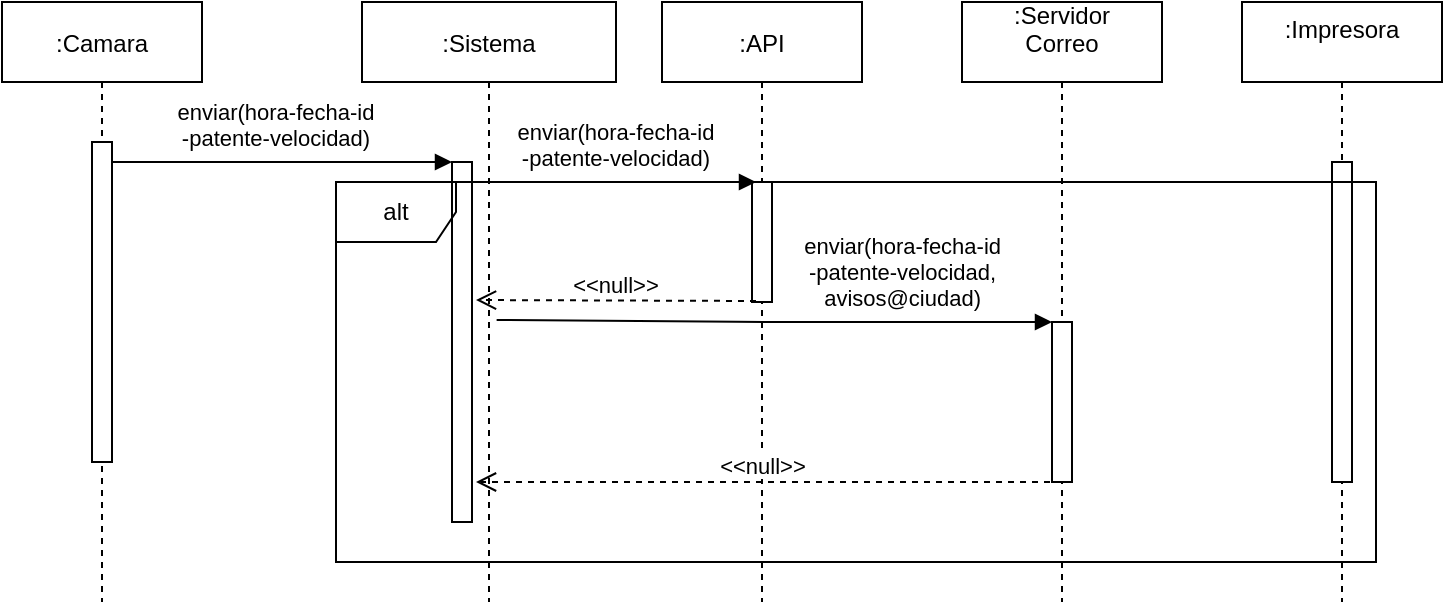 <mxfile version="20.5.1" type="github">
  <diagram id="kgpKYQtTHZ0yAKxKKP6v" name="Page-1">
    <mxGraphModel dx="868" dy="482" grid="1" gridSize="10" guides="1" tooltips="1" connect="1" arrows="1" fold="1" page="1" pageScale="1" pageWidth="850" pageHeight="1100" math="0" shadow="0">
      <root>
        <mxCell id="0" />
        <mxCell id="1" parent="0" />
        <mxCell id="3nuBFxr9cyL0pnOWT2aG-1" value=":Camara" style="shape=umlLifeline;perimeter=lifelinePerimeter;container=1;collapsible=0;recursiveResize=0;rounded=0;shadow=0;strokeWidth=1;" parent="1" vertex="1">
          <mxGeometry x="73" y="80" width="100" height="300" as="geometry" />
        </mxCell>
        <mxCell id="3nuBFxr9cyL0pnOWT2aG-2" value="" style="points=[];perimeter=orthogonalPerimeter;rounded=0;shadow=0;strokeWidth=1;" parent="3nuBFxr9cyL0pnOWT2aG-1" vertex="1">
          <mxGeometry x="45" y="70" width="10" height="160" as="geometry" />
        </mxCell>
        <mxCell id="3nuBFxr9cyL0pnOWT2aG-5" value=":Sistema" style="shape=umlLifeline;perimeter=lifelinePerimeter;container=1;collapsible=0;recursiveResize=0;rounded=0;shadow=0;strokeWidth=1;" parent="1" vertex="1">
          <mxGeometry x="253" y="80" width="127" height="300" as="geometry" />
        </mxCell>
        <mxCell id="3nuBFxr9cyL0pnOWT2aG-6" value="" style="points=[];perimeter=orthogonalPerimeter;rounded=0;shadow=0;strokeWidth=1;" parent="3nuBFxr9cyL0pnOWT2aG-5" vertex="1">
          <mxGeometry x="45" y="80" width="10" height="180" as="geometry" />
        </mxCell>
        <mxCell id="3nuBFxr9cyL0pnOWT2aG-8" value="enviar(hora-fecha-id&#xa;-patente-velocidad)&#xa;" style="verticalAlign=bottom;endArrow=block;entryX=0;entryY=0;shadow=0;strokeWidth=1;" parent="1" source="3nuBFxr9cyL0pnOWT2aG-2" target="3nuBFxr9cyL0pnOWT2aG-6" edge="1">
          <mxGeometry x="-0.035" y="-10" relative="1" as="geometry">
            <mxPoint x="228" y="160" as="sourcePoint" />
            <mxPoint as="offset" />
          </mxGeometry>
        </mxCell>
        <mxCell id="LJ4SVsmDc120sEw-NFW_-1" value=":API" style="shape=umlLifeline;perimeter=lifelinePerimeter;container=1;collapsible=0;recursiveResize=0;rounded=0;shadow=0;strokeWidth=1;" vertex="1" parent="1">
          <mxGeometry x="403" y="80" width="100" height="300" as="geometry" />
        </mxCell>
        <mxCell id="LJ4SVsmDc120sEw-NFW_-2" value="" style="points=[];perimeter=orthogonalPerimeter;rounded=0;shadow=0;strokeWidth=1;" vertex="1" parent="LJ4SVsmDc120sEw-NFW_-1">
          <mxGeometry x="45" y="90" width="10" height="60" as="geometry" />
        </mxCell>
        <mxCell id="LJ4SVsmDc120sEw-NFW_-3" value=":Servidor&#xa;Correo&#xa;" style="shape=umlLifeline;perimeter=lifelinePerimeter;container=1;collapsible=0;recursiveResize=0;rounded=0;shadow=0;strokeWidth=1;" vertex="1" parent="1">
          <mxGeometry x="553" y="80" width="100" height="300" as="geometry" />
        </mxCell>
        <mxCell id="LJ4SVsmDc120sEw-NFW_-4" value="" style="points=[];perimeter=orthogonalPerimeter;rounded=0;shadow=0;strokeWidth=1;" vertex="1" parent="LJ4SVsmDc120sEw-NFW_-3">
          <mxGeometry x="45" y="160" width="10" height="80" as="geometry" />
        </mxCell>
        <mxCell id="LJ4SVsmDc120sEw-NFW_-5" value=":Impresora&#xa;" style="shape=umlLifeline;perimeter=lifelinePerimeter;container=1;collapsible=0;recursiveResize=0;rounded=0;shadow=0;strokeWidth=1;" vertex="1" parent="1">
          <mxGeometry x="693" y="80" width="100" height="300" as="geometry" />
        </mxCell>
        <mxCell id="LJ4SVsmDc120sEw-NFW_-6" value="" style="points=[];perimeter=orthogonalPerimeter;rounded=0;shadow=0;strokeWidth=1;" vertex="1" parent="LJ4SVsmDc120sEw-NFW_-5">
          <mxGeometry x="45" y="80" width="10" height="160" as="geometry" />
        </mxCell>
        <mxCell id="LJ4SVsmDc120sEw-NFW_-7" value="enviar(hora-fecha-id&#xa;-patente-velocidad)&#xa;" style="verticalAlign=bottom;endArrow=block;entryX=0;entryY=0;shadow=0;strokeWidth=1;" edge="1" parent="1">
          <mxGeometry y="-10" relative="1" as="geometry">
            <mxPoint x="310" y="170" as="sourcePoint" />
            <mxPoint x="450" y="170.0" as="targetPoint" />
            <mxPoint as="offset" />
          </mxGeometry>
        </mxCell>
        <mxCell id="LJ4SVsmDc120sEw-NFW_-8" value="&lt;&lt;null&gt;&gt;" style="verticalAlign=bottom;endArrow=open;dashed=1;endSize=8;exitX=0;exitY=0.95;shadow=0;strokeWidth=1;" edge="1" parent="1">
          <mxGeometry y="1" relative="1" as="geometry">
            <mxPoint x="310" y="229" as="targetPoint" />
            <mxPoint x="450" y="229.5" as="sourcePoint" />
            <mxPoint as="offset" />
          </mxGeometry>
        </mxCell>
        <mxCell id="LJ4SVsmDc120sEw-NFW_-9" value="enviar(hora-fecha-id&#xa;-patente-velocidad, &#xa;avisos@ciudad)&#xa;" style="verticalAlign=bottom;endArrow=block;shadow=0;strokeWidth=1;exitX=0.53;exitY=0.53;exitDx=0;exitDy=0;exitPerimeter=0;" edge="1" parent="1" source="3nuBFxr9cyL0pnOWT2aG-5" target="LJ4SVsmDc120sEw-NFW_-4">
          <mxGeometry x="0.462" y="-10" relative="1" as="geometry">
            <mxPoint x="308" y="260" as="sourcePoint" />
            <mxPoint x="448" y="260.0" as="targetPoint" />
            <mxPoint as="offset" />
            <Array as="points">
              <mxPoint x="450" y="240" />
              <mxPoint x="520" y="240" />
            </Array>
          </mxGeometry>
        </mxCell>
        <mxCell id="LJ4SVsmDc120sEw-NFW_-10" value="&lt;&lt;null&gt;&gt;" style="verticalAlign=bottom;endArrow=open;dashed=1;endSize=8;exitX=-0.1;exitY=1;shadow=0;strokeWidth=1;exitDx=0;exitDy=0;exitPerimeter=0;" edge="1" parent="1" source="LJ4SVsmDc120sEw-NFW_-4">
          <mxGeometry y="1" relative="1" as="geometry">
            <mxPoint x="310" y="320" as="targetPoint" />
            <mxPoint x="590" y="320.5" as="sourcePoint" />
            <mxPoint as="offset" />
          </mxGeometry>
        </mxCell>
        <mxCell id="LJ4SVsmDc120sEw-NFW_-17" value="alt" style="shape=umlFrame;whiteSpace=wrap;html=1;fillColor=none;" vertex="1" parent="1">
          <mxGeometry x="240" y="170" width="520" height="190" as="geometry" />
        </mxCell>
      </root>
    </mxGraphModel>
  </diagram>
</mxfile>
